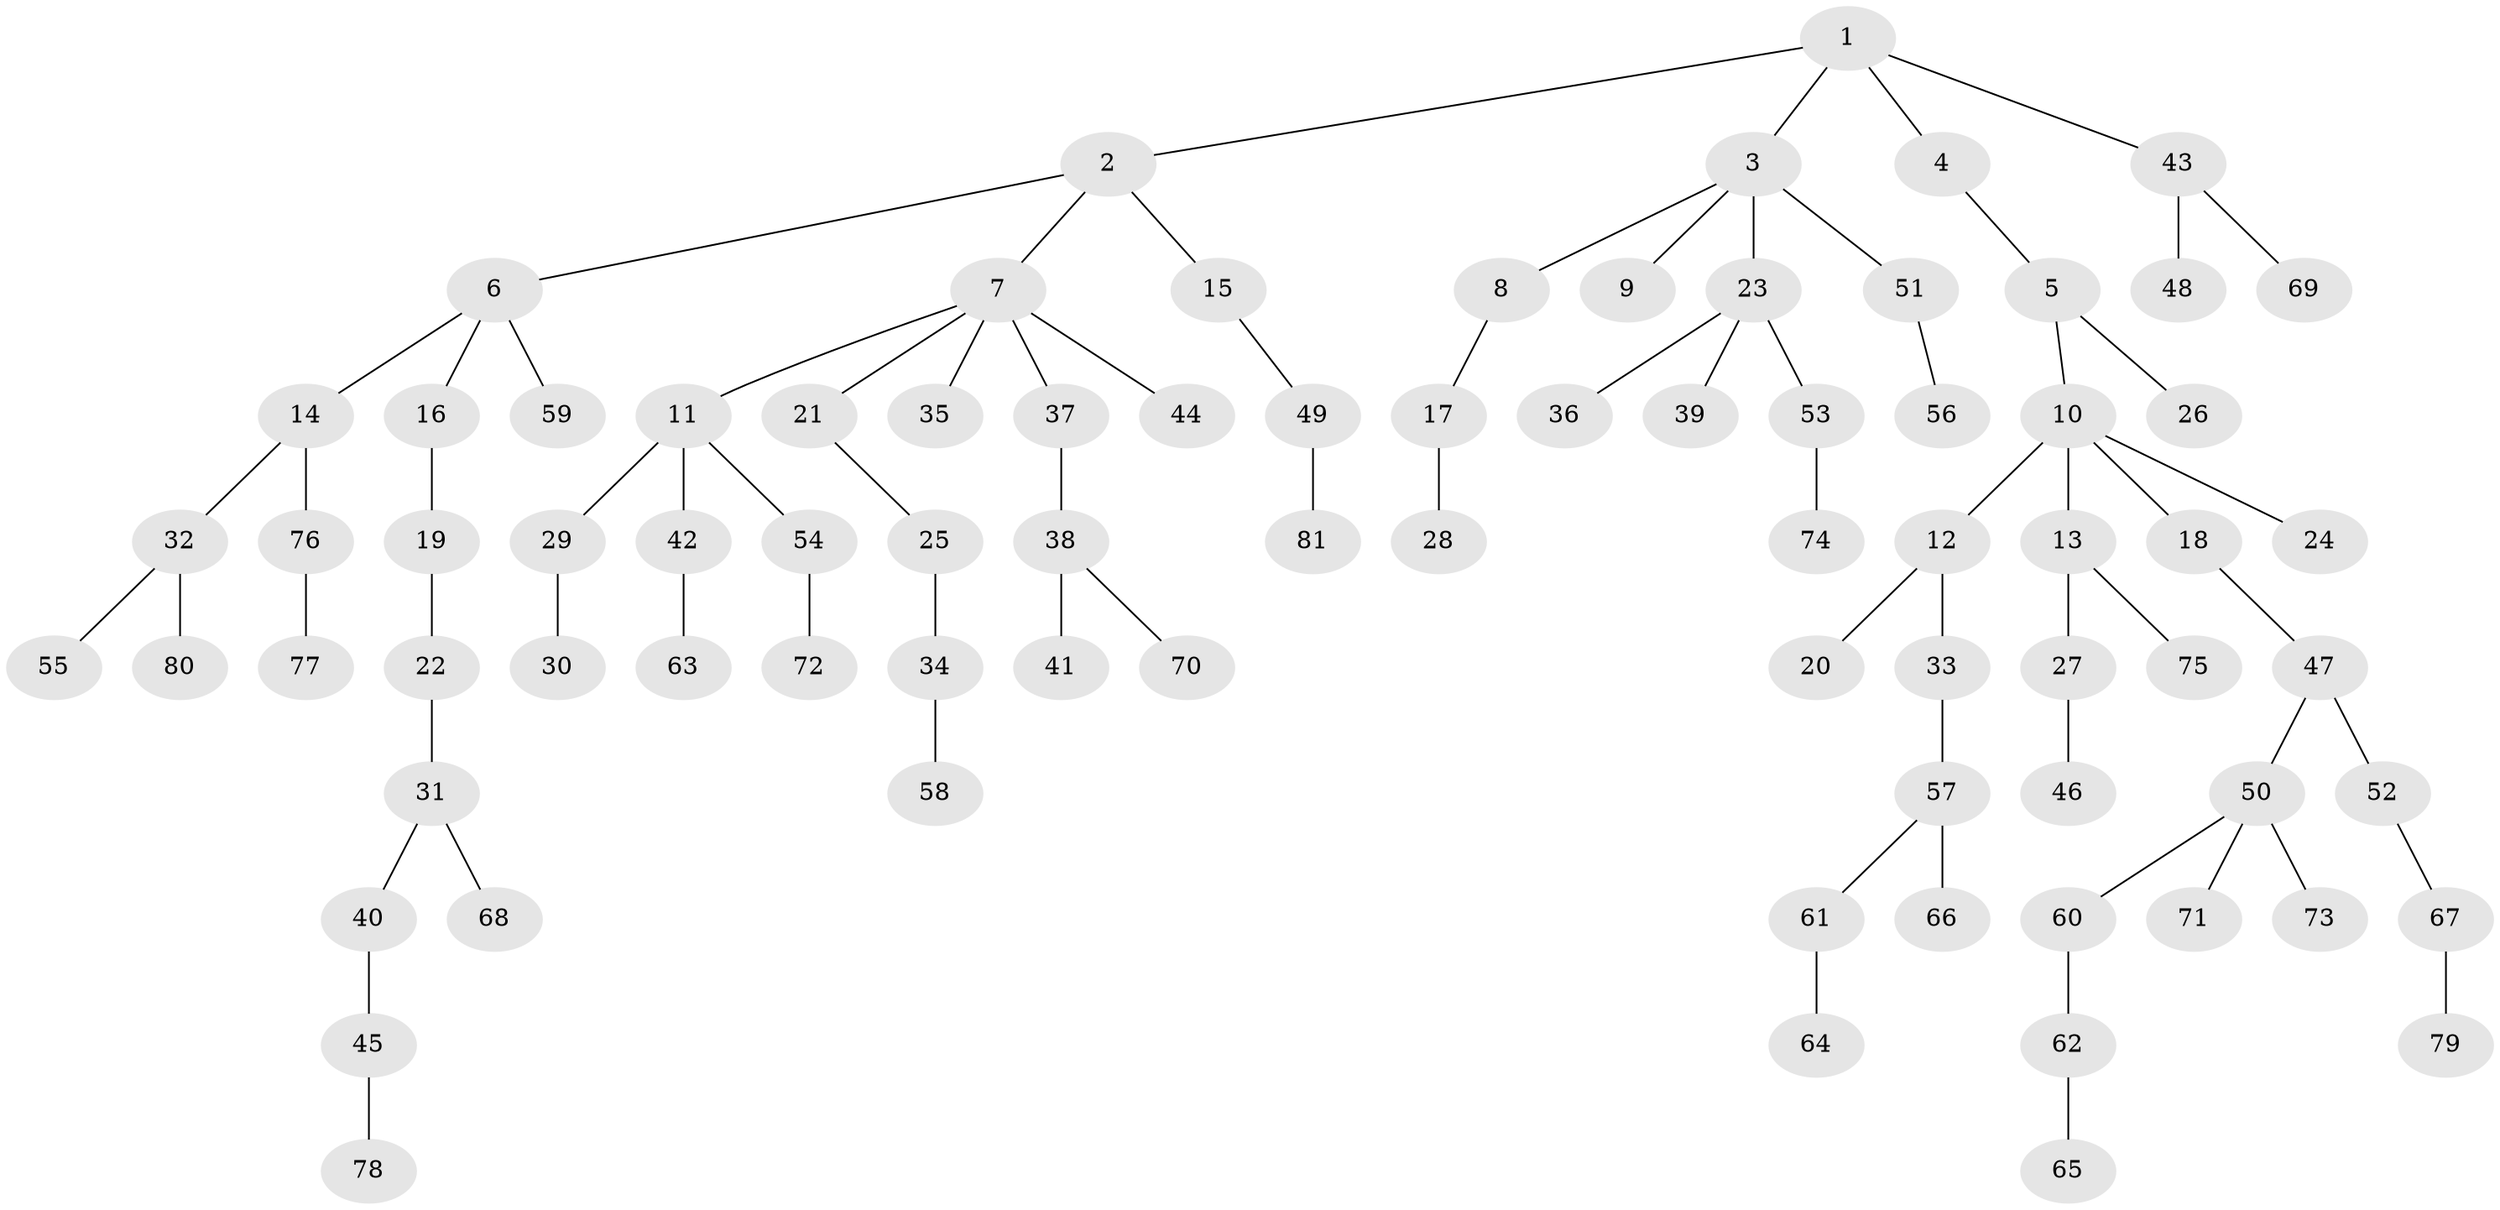 // coarse degree distribution, {6: 0.025, 4: 0.075, 3: 0.1, 5: 0.025, 1: 0.475, 2: 0.3}
// Generated by graph-tools (version 1.1) at 2025/19/03/04/25 18:19:06]
// undirected, 81 vertices, 80 edges
graph export_dot {
graph [start="1"]
  node [color=gray90,style=filled];
  1;
  2;
  3;
  4;
  5;
  6;
  7;
  8;
  9;
  10;
  11;
  12;
  13;
  14;
  15;
  16;
  17;
  18;
  19;
  20;
  21;
  22;
  23;
  24;
  25;
  26;
  27;
  28;
  29;
  30;
  31;
  32;
  33;
  34;
  35;
  36;
  37;
  38;
  39;
  40;
  41;
  42;
  43;
  44;
  45;
  46;
  47;
  48;
  49;
  50;
  51;
  52;
  53;
  54;
  55;
  56;
  57;
  58;
  59;
  60;
  61;
  62;
  63;
  64;
  65;
  66;
  67;
  68;
  69;
  70;
  71;
  72;
  73;
  74;
  75;
  76;
  77;
  78;
  79;
  80;
  81;
  1 -- 2;
  1 -- 3;
  1 -- 4;
  1 -- 43;
  2 -- 6;
  2 -- 7;
  2 -- 15;
  3 -- 8;
  3 -- 9;
  3 -- 23;
  3 -- 51;
  4 -- 5;
  5 -- 10;
  5 -- 26;
  6 -- 14;
  6 -- 16;
  6 -- 59;
  7 -- 11;
  7 -- 21;
  7 -- 35;
  7 -- 37;
  7 -- 44;
  8 -- 17;
  10 -- 12;
  10 -- 13;
  10 -- 18;
  10 -- 24;
  11 -- 29;
  11 -- 42;
  11 -- 54;
  12 -- 20;
  12 -- 33;
  13 -- 27;
  13 -- 75;
  14 -- 32;
  14 -- 76;
  15 -- 49;
  16 -- 19;
  17 -- 28;
  18 -- 47;
  19 -- 22;
  21 -- 25;
  22 -- 31;
  23 -- 36;
  23 -- 39;
  23 -- 53;
  25 -- 34;
  27 -- 46;
  29 -- 30;
  31 -- 40;
  31 -- 68;
  32 -- 55;
  32 -- 80;
  33 -- 57;
  34 -- 58;
  37 -- 38;
  38 -- 41;
  38 -- 70;
  40 -- 45;
  42 -- 63;
  43 -- 48;
  43 -- 69;
  45 -- 78;
  47 -- 50;
  47 -- 52;
  49 -- 81;
  50 -- 60;
  50 -- 71;
  50 -- 73;
  51 -- 56;
  52 -- 67;
  53 -- 74;
  54 -- 72;
  57 -- 61;
  57 -- 66;
  60 -- 62;
  61 -- 64;
  62 -- 65;
  67 -- 79;
  76 -- 77;
}
